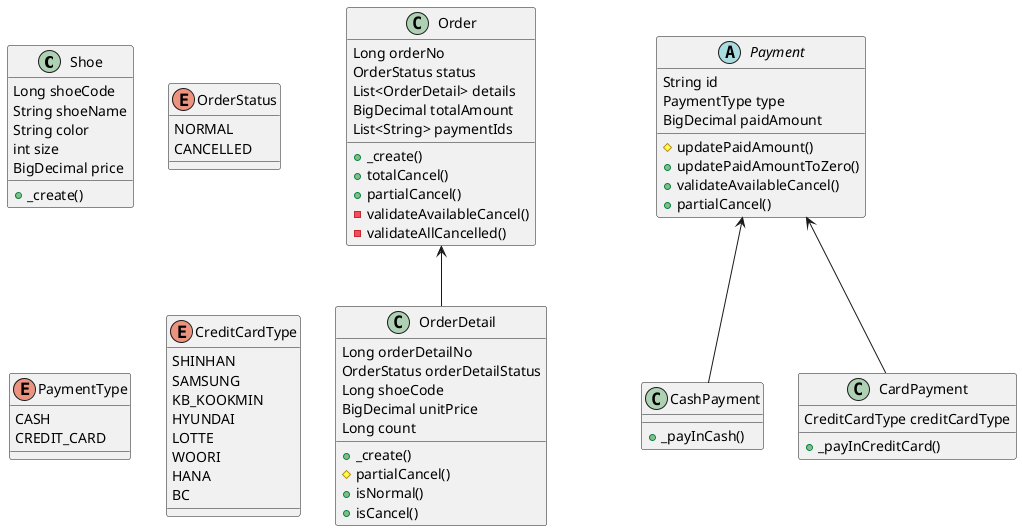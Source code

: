 @startuml



class Shoe {
Long shoeCode
String shoeName
String color
int size
BigDecimal price
+ _create()
}

enum OrderStatus {
NORMAL
CANCELLED
}

class Order {
Long orderNo
OrderStatus status
List<OrderDetail> details
BigDecimal totalAmount
List<String> paymentIds
+ _create()
+ totalCancel()
+ partialCancel()
- validateAvailableCancel()
- validateAllCancelled()
}

class OrderDetail {
Long orderDetailNo
OrderStatus orderDetailStatus
Long shoeCode
BigDecimal unitPrice
Long count
+ _create()
# partialCancel()
+ isNormal()
+ isCancel()
}

abstract class Payment {
String id
PaymentType type
BigDecimal paidAmount
# updatePaidAmount()
+ updatePaidAmountToZero()
+ validateAvailableCancel()
+ partialCancel()
}

class CashPayment {
+ _payInCash()
}

class CardPayment {
CreditCardType creditCardType
+ _payInCreditCard()
}

enum PaymentType {
CASH
CREDIT_CARD
}

enum CreditCardType {
SHINHAN
SAMSUNG
KB_KOOKMIN
HYUNDAI
LOTTE
WOORI
HANA
BC
}


Order <-- OrderDetail
Payment <-- CashPayment
Payment <-- CardPayment

@enduml